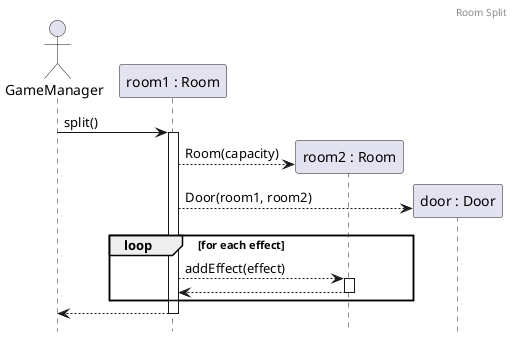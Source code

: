 @startuml RoomSplit
header Room Split
hide footbox

actor gm as "GameManager"
participant r1 as "room1 : Room"

gm -> r1 ++ : split()

create r2 as "room2 : Room"
r1 --> r2 : Room(capacity)

create d as "door : Door"
r1 --> d : Door(room1, room2)

' az ajtó hozzáadás ezek szerint belső működés

loop for each effect
    r1 --> r2 ++ : addEffect(effect)
    return
end
return

@enduml